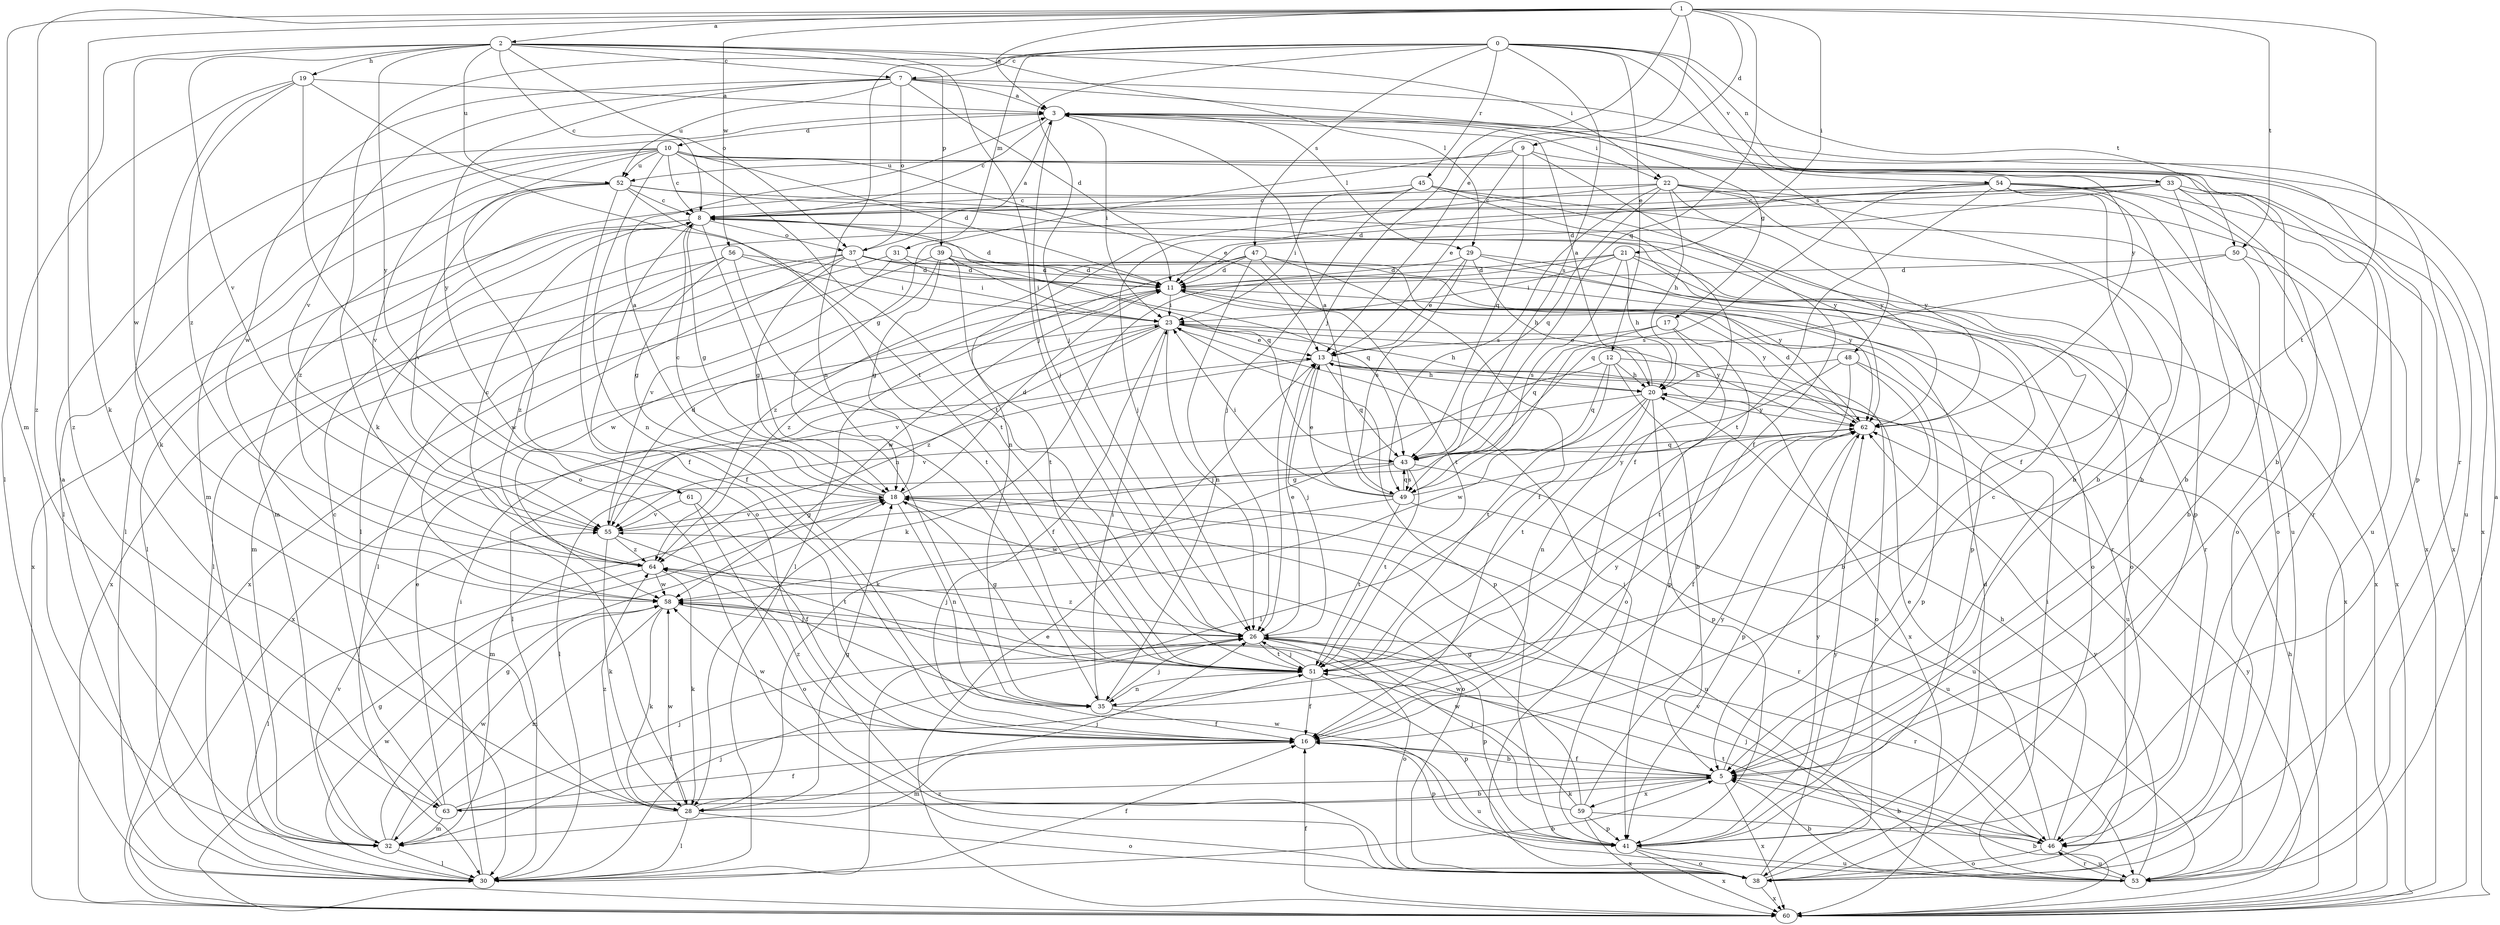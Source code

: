 strict digraph  {
0;
1;
2;
3;
5;
7;
8;
9;
10;
11;
12;
13;
16;
17;
18;
19;
20;
21;
22;
23;
26;
28;
29;
30;
31;
32;
33;
35;
37;
38;
39;
41;
43;
45;
46;
47;
48;
49;
50;
51;
52;
53;
54;
55;
56;
58;
59;
60;
61;
62;
63;
64;
0 -> 7  [label=c];
0 -> 12  [label=e];
0 -> 26  [label=j];
0 -> 28  [label=k];
0 -> 31  [label=m];
0 -> 33  [label=n];
0 -> 35  [label=n];
0 -> 45  [label=r];
0 -> 47  [label=s];
0 -> 48  [label=s];
0 -> 49  [label=s];
0 -> 50  [label=t];
0 -> 54  [label=v];
1 -> 2  [label=a];
1 -> 3  [label=a];
1 -> 9  [label=d];
1 -> 13  [label=e];
1 -> 21  [label=i];
1 -> 26  [label=j];
1 -> 28  [label=k];
1 -> 32  [label=m];
1 -> 43  [label=q];
1 -> 50  [label=t];
1 -> 51  [label=t];
1 -> 56  [label=w];
1 -> 63  [label=z];
2 -> 7  [label=c];
2 -> 8  [label=c];
2 -> 19  [label=h];
2 -> 22  [label=i];
2 -> 26  [label=j];
2 -> 29  [label=l];
2 -> 37  [label=o];
2 -> 39  [label=p];
2 -> 52  [label=u];
2 -> 55  [label=v];
2 -> 58  [label=w];
2 -> 61  [label=y];
2 -> 63  [label=z];
3 -> 8  [label=c];
3 -> 10  [label=d];
3 -> 17  [label=g];
3 -> 22  [label=i];
3 -> 23  [label=i];
3 -> 26  [label=j];
3 -> 29  [label=l];
3 -> 41  [label=p];
5 -> 8  [label=c];
5 -> 16  [label=f];
5 -> 28  [label=k];
5 -> 58  [label=w];
5 -> 59  [label=x];
5 -> 60  [label=x];
5 -> 63  [label=z];
7 -> 3  [label=a];
7 -> 11  [label=d];
7 -> 37  [label=o];
7 -> 46  [label=r];
7 -> 52  [label=u];
7 -> 55  [label=v];
7 -> 58  [label=w];
7 -> 61  [label=y];
7 -> 62  [label=y];
8 -> 11  [label=d];
8 -> 16  [label=f];
8 -> 18  [label=g];
8 -> 30  [label=l];
8 -> 35  [label=n];
8 -> 37  [label=o];
8 -> 43  [label=q];
8 -> 60  [label=x];
9 -> 13  [label=e];
9 -> 16  [label=f];
9 -> 18  [label=g];
9 -> 43  [label=q];
9 -> 52  [label=u];
9 -> 60  [label=x];
10 -> 5  [label=b];
10 -> 8  [label=c];
10 -> 11  [label=d];
10 -> 13  [label=e];
10 -> 30  [label=l];
10 -> 32  [label=m];
10 -> 35  [label=n];
10 -> 38  [label=o];
10 -> 51  [label=t];
10 -> 52  [label=u];
10 -> 53  [label=u];
10 -> 55  [label=v];
11 -> 23  [label=i];
11 -> 58  [label=w];
11 -> 60  [label=x];
11 -> 62  [label=y];
11 -> 64  [label=z];
12 -> 5  [label=b];
12 -> 20  [label=h];
12 -> 28  [label=k];
12 -> 38  [label=o];
12 -> 43  [label=q];
12 -> 51  [label=t];
13 -> 20  [label=h];
13 -> 26  [label=j];
13 -> 30  [label=l];
13 -> 43  [label=q];
13 -> 53  [label=u];
13 -> 60  [label=x];
16 -> 5  [label=b];
16 -> 32  [label=m];
16 -> 41  [label=p];
16 -> 53  [label=u];
16 -> 58  [label=w];
16 -> 64  [label=z];
17 -> 13  [label=e];
17 -> 38  [label=o];
17 -> 41  [label=p];
17 -> 43  [label=q];
18 -> 3  [label=a];
18 -> 8  [label=c];
18 -> 11  [label=d];
18 -> 35  [label=n];
18 -> 38  [label=o];
18 -> 46  [label=r];
18 -> 53  [label=u];
18 -> 55  [label=v];
19 -> 3  [label=a];
19 -> 28  [label=k];
19 -> 30  [label=l];
19 -> 38  [label=o];
19 -> 51  [label=t];
19 -> 64  [label=z];
20 -> 3  [label=a];
20 -> 35  [label=n];
20 -> 41  [label=p];
20 -> 51  [label=t];
20 -> 55  [label=v];
20 -> 58  [label=w];
20 -> 62  [label=y];
21 -> 11  [label=d];
21 -> 20  [label=h];
21 -> 23  [label=i];
21 -> 28  [label=k];
21 -> 38  [label=o];
21 -> 49  [label=s];
21 -> 60  [label=x];
22 -> 5  [label=b];
22 -> 8  [label=c];
22 -> 20  [label=h];
22 -> 35  [label=n];
22 -> 41  [label=p];
22 -> 43  [label=q];
22 -> 49  [label=s];
22 -> 60  [label=x];
22 -> 62  [label=y];
23 -> 13  [label=e];
23 -> 16  [label=f];
23 -> 20  [label=h];
23 -> 26  [label=j];
23 -> 41  [label=p];
23 -> 55  [label=v];
23 -> 60  [label=x];
23 -> 62  [label=y];
23 -> 64  [label=z];
26 -> 13  [label=e];
26 -> 38  [label=o];
26 -> 41  [label=p];
26 -> 46  [label=r];
26 -> 51  [label=t];
26 -> 64  [label=z];
28 -> 18  [label=g];
28 -> 26  [label=j];
28 -> 30  [label=l];
28 -> 38  [label=o];
28 -> 58  [label=w];
28 -> 64  [label=z];
29 -> 11  [label=d];
29 -> 13  [label=e];
29 -> 20  [label=h];
29 -> 38  [label=o];
29 -> 41  [label=p];
29 -> 49  [label=s];
30 -> 5  [label=b];
30 -> 16  [label=f];
30 -> 23  [label=i];
30 -> 26  [label=j];
30 -> 58  [label=w];
31 -> 11  [label=d];
31 -> 30  [label=l];
31 -> 43  [label=q];
31 -> 55  [label=v];
32 -> 3  [label=a];
32 -> 18  [label=g];
32 -> 30  [label=l];
32 -> 51  [label=t];
32 -> 55  [label=v];
32 -> 58  [label=w];
33 -> 5  [label=b];
33 -> 8  [label=c];
33 -> 11  [label=d];
33 -> 26  [label=j];
33 -> 30  [label=l];
33 -> 38  [label=o];
33 -> 46  [label=r];
33 -> 53  [label=u];
35 -> 16  [label=f];
35 -> 23  [label=i];
35 -> 26  [label=j];
35 -> 62  [label=y];
37 -> 3  [label=a];
37 -> 11  [label=d];
37 -> 18  [label=g];
37 -> 23  [label=i];
37 -> 32  [label=m];
37 -> 46  [label=r];
37 -> 58  [label=w];
37 -> 60  [label=x];
37 -> 62  [label=y];
38 -> 11  [label=d];
38 -> 60  [label=x];
38 -> 62  [label=y];
39 -> 11  [label=d];
39 -> 18  [label=g];
39 -> 23  [label=i];
39 -> 51  [label=t];
39 -> 58  [label=w];
39 -> 60  [label=x];
39 -> 62  [label=y];
41 -> 23  [label=i];
41 -> 38  [label=o];
41 -> 53  [label=u];
41 -> 58  [label=w];
41 -> 60  [label=x];
41 -> 62  [label=y];
43 -> 18  [label=g];
43 -> 32  [label=m];
43 -> 49  [label=s];
43 -> 51  [label=t];
43 -> 53  [label=u];
45 -> 8  [label=c];
45 -> 16  [label=f];
45 -> 23  [label=i];
45 -> 26  [label=j];
45 -> 32  [label=m];
45 -> 53  [label=u];
45 -> 62  [label=y];
46 -> 5  [label=b];
46 -> 13  [label=e];
46 -> 20  [label=h];
46 -> 26  [label=j];
46 -> 38  [label=o];
46 -> 51  [label=t];
46 -> 53  [label=u];
47 -> 11  [label=d];
47 -> 16  [label=f];
47 -> 30  [label=l];
47 -> 35  [label=n];
47 -> 46  [label=r];
47 -> 51  [label=t];
47 -> 64  [label=z];
48 -> 5  [label=b];
48 -> 20  [label=h];
48 -> 30  [label=l];
48 -> 41  [label=p];
48 -> 51  [label=t];
49 -> 3  [label=a];
49 -> 13  [label=e];
49 -> 23  [label=i];
49 -> 43  [label=q];
49 -> 51  [label=t];
49 -> 53  [label=u];
49 -> 58  [label=w];
49 -> 62  [label=y];
50 -> 5  [label=b];
50 -> 11  [label=d];
50 -> 43  [label=q];
50 -> 60  [label=x];
51 -> 16  [label=f];
51 -> 18  [label=g];
51 -> 26  [label=j];
51 -> 35  [label=n];
51 -> 41  [label=p];
52 -> 5  [label=b];
52 -> 8  [label=c];
52 -> 16  [label=f];
52 -> 30  [label=l];
52 -> 51  [label=t];
52 -> 55  [label=v];
52 -> 62  [label=y];
52 -> 64  [label=z];
53 -> 3  [label=a];
53 -> 5  [label=b];
53 -> 23  [label=i];
53 -> 46  [label=r];
53 -> 55  [label=v];
53 -> 62  [label=y];
54 -> 5  [label=b];
54 -> 8  [label=c];
54 -> 11  [label=d];
54 -> 16  [label=f];
54 -> 38  [label=o];
54 -> 46  [label=r];
54 -> 49  [label=s];
54 -> 51  [label=t];
54 -> 60  [label=x];
55 -> 11  [label=d];
55 -> 18  [label=g];
55 -> 28  [label=k];
55 -> 51  [label=t];
55 -> 64  [label=z];
56 -> 11  [label=d];
56 -> 18  [label=g];
56 -> 23  [label=i];
56 -> 30  [label=l];
56 -> 51  [label=t];
56 -> 64  [label=z];
58 -> 26  [label=j];
58 -> 28  [label=k];
58 -> 32  [label=m];
59 -> 18  [label=g];
59 -> 26  [label=j];
59 -> 41  [label=p];
59 -> 46  [label=r];
59 -> 58  [label=w];
59 -> 60  [label=x];
59 -> 62  [label=y];
60 -> 5  [label=b];
60 -> 13  [label=e];
60 -> 16  [label=f];
60 -> 18  [label=g];
60 -> 20  [label=h];
60 -> 62  [label=y];
61 -> 16  [label=f];
61 -> 38  [label=o];
61 -> 55  [label=v];
62 -> 11  [label=d];
62 -> 16  [label=f];
62 -> 30  [label=l];
62 -> 41  [label=p];
62 -> 43  [label=q];
63 -> 5  [label=b];
63 -> 8  [label=c];
63 -> 13  [label=e];
63 -> 16  [label=f];
63 -> 26  [label=j];
63 -> 32  [label=m];
64 -> 8  [label=c];
64 -> 26  [label=j];
64 -> 28  [label=k];
64 -> 30  [label=l];
64 -> 58  [label=w];
}
